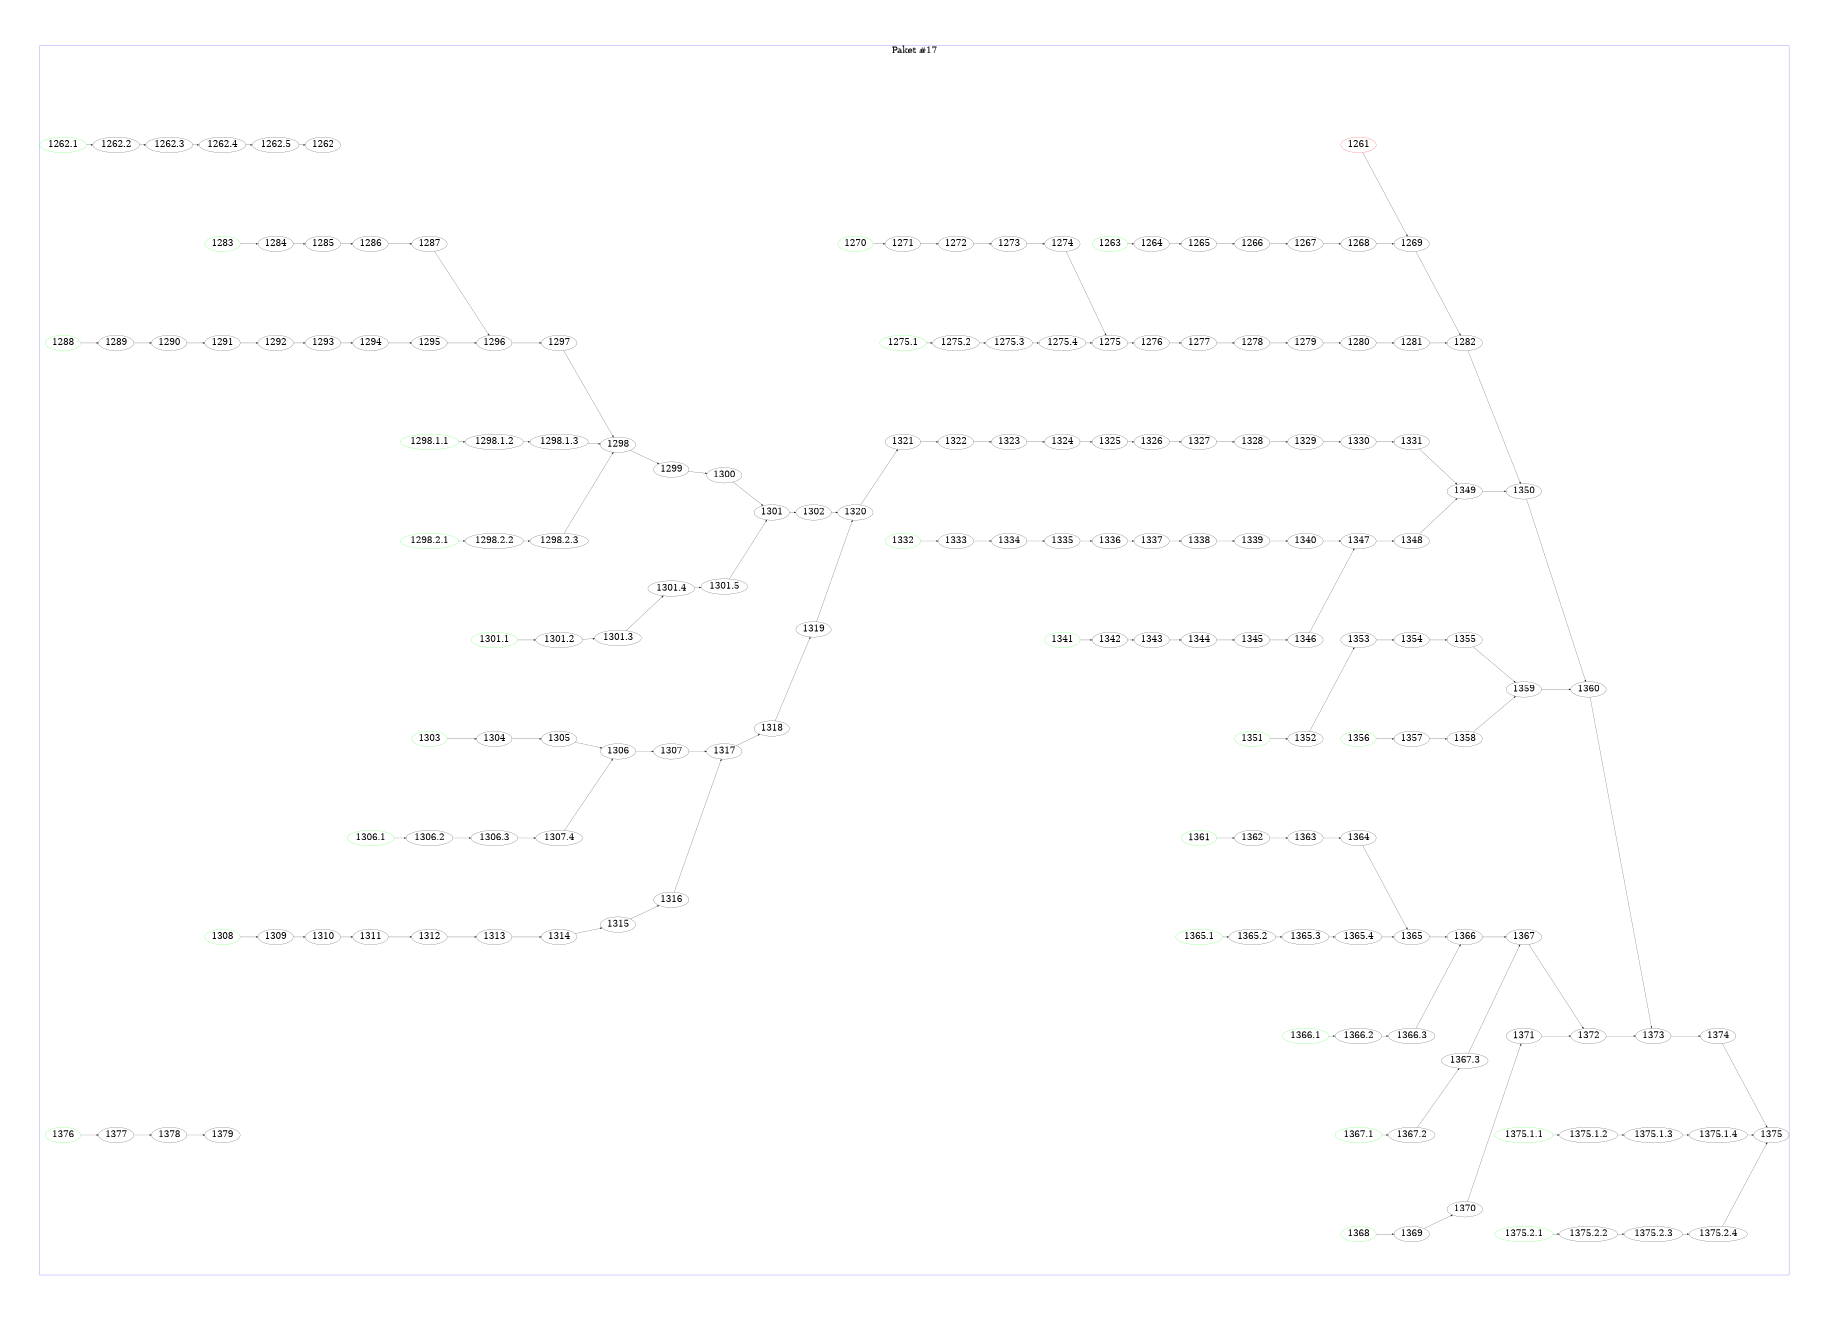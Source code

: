 digraph paket17 {
    rankdir=LR;
    ratio="fill";
    size="11.7,8.3!";
    margin=0.25;
    fontsize="48";
    node [fontsize="48"];

1261 [color=red];
1262.1 [color=green];
1263 [color=green];
1270 [color=green];
1275.1 [color=green];
1283 [color=green];
1288 [color=green];
"1298.1.1" [color=green];
"1298.2.1" [color=green];
1301.1 [color=green];
1303 [color=green];
1306.1 [color=green];
1308 [color=green];
1332 [color=green];
1341 [color=green];
1351 [color=green];
1356 [color=green];
1361 [color=green];
1365.1 [color=green];
1366.1 [color=green];
1367.1 [color=green];
1368 [color=green];
"1375.1.1" [color=green];
"1375.2.1" [color=green];
1376 [color=green];

    subgraph cluster_17 {
        label = "Paket #17"
        color = blue

        1261 -> 1269;
        1262.1 -> 1262.2 -> 1262.3 -> 1262.4 -> 1262.5 -> 1262;
        1263 -> 1264 -> 1265 -> 1266 -> 1267 -> 1268 -> 1269 -> 1282;
        1270 -> 1271 -> 1272 -> 1273 -> 1274 -> 1275;
        1275.1 -> 1275.2 -> 1275.3 -> 1275.4 -> 1275 -> 1276 -> 1277 -> 1278 -> 1279 -> 1280 -> 1281 -> 1282 -> 1350;

         1283 -> 1284 -> 1285 -> 1286 -> 1287 -> 1296;
        1288 -> 1289 -> 1290 -> 1291 -> 1292 -> 1293 -> 1294 -> 1295 -> 1296 -> 1297 -> 1298;
        "1298.1.1" -> "1298.1.2" -> "1298.1.3" -> 1298;
        "1298.2.1" -> "1298.2.2" -> "1298.2.3" -> 1298 -> 1299 -> 1300 -> 1301;
        1301.1 -> 1301.2 -> 1301.3 -> 1301.4 -> 1301.5 -> 1301 -> 1302 -> 1320;

        1303 -> 1304 -> 1305 -> 1306;
        1306.1 -> 1306.2 -> 1306.3 -> 1307.4 -> 1306 -> 1307 -> 1317;
        1308 -> 1309 -> 1310 -> 1311 -> 1312 -> 1313 -> 1314 -> 1315 -> 1316 -> 1317 -> 1318 -> 1319 -> 1320 -> 1321 -> 1322 -> 1323 -> 1324 -> 1325 -> 1326 -> 1327 -> 1328 -> 1329 -> 1330 -> 1331 -> 1349;
        1332 -> 1333 -> 1334 -> 1335 -> 1336 -> 1337 -> 1338 -> 1339 -> 1340 -> 1347;
        1341 -> 1342 -> 1343 -> 1344 -> 1345 -> 1346 -> 1347 -> 1348 -> 1349 -> 1350 -> 1360;
        1351 -> 1352 -> 1353 -> 1354 -> 1355 -> 1359;
        1356 -> 1357 -> 1358 -> 1359 -> 1360 -> 1373;
        1361 -> 1362 -> 1363 -> 1364 -> 1365;
        1365.1 -> 1365.2 -> 1365.3 -> 1365.4 -> 1365 -> 1366;
        1366.1 -> 1366.2 -> 1366.3 -> 1366 -> 1367;
        1367.1 -> 1367.2 -> 1367.3 -> 1367 -> 1372;
        1368 -> 1369 -> 1370 -> 1371 -> 1372 -> 1373 -> 1374 -> 1375;
        "1375.1.1" -> "1375.1.2" -> "1375.1.3" -> "1375.1.4" -> 1375;
        "1375.2.1" -> "1375.2.2" -> "1375.2.3" -> "1375.2.4" -> 1375;

        1376 -> 1377 -> 1378 -> 1379;
   }


}
